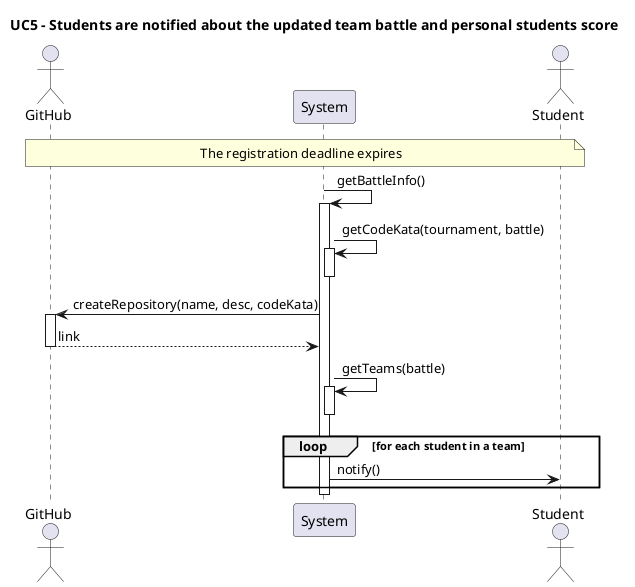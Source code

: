 @startuml UC5
title UC5 - Students are notified about the updated team battle and personal students score



actor GitHub
participant System
actor Student

note across: The registration deadline expires


System -> System ++: getBattleInfo()


System -> System ++: getCodeKata(tournament, battle)
deactivate System

System -> GitHub ++: createRepository(name, desc, codeKata)
GitHub --> System --: link 

System -> System ++: getTeams(battle)
deactivate System


loop for each student in a team
    System -> Student : notify()

end
deactivate System

@enduml
